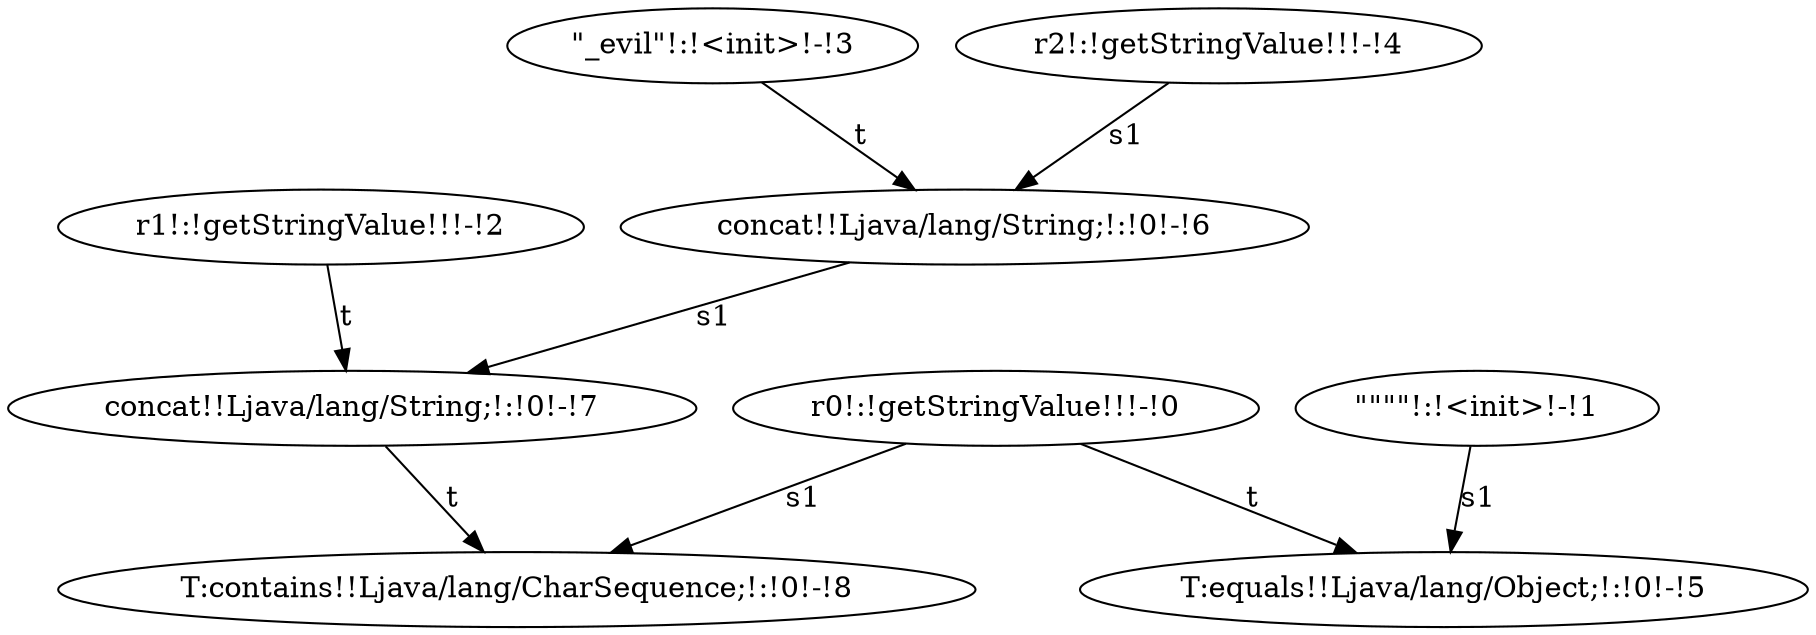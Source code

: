 digraph G {
  7 [ label="concat!!Ljava/lang/String;!:!0!-!7" ];
  3 [ label="\"_evil\"!:!<init>!-!3" ];
  0 [ label="r0!:!getStringValue!!!-!0" ];
  8 [ label="T:contains!!Ljava/lang/CharSequence;!:!0!-!8" ];
  1 [ label="\"\"\"\"!:!<init>!-!1" ];
  4 [ label="r2!:!getStringValue!!!-!4" ];
  5 [ label="T:equals!!Ljava/lang/Object;!:!0!-!5" ];
  2 [ label="r1!:!getStringValue!!!-!2" ];
  6 [ label="concat!!Ljava/lang/String;!:!0!-!6" ];
  0 -> 5 [ label="t" ];
  1 -> 5 [ label="s1" ];
  2 -> 7 [ label="t" ];
  6 -> 7 [ label="s1" ];
  0 -> 8 [ label="s1" ];
  7 -> 8 [ label="t" ];
  3 -> 6 [ label="t" ];
  4 -> 6 [ label="s1" ];
}
